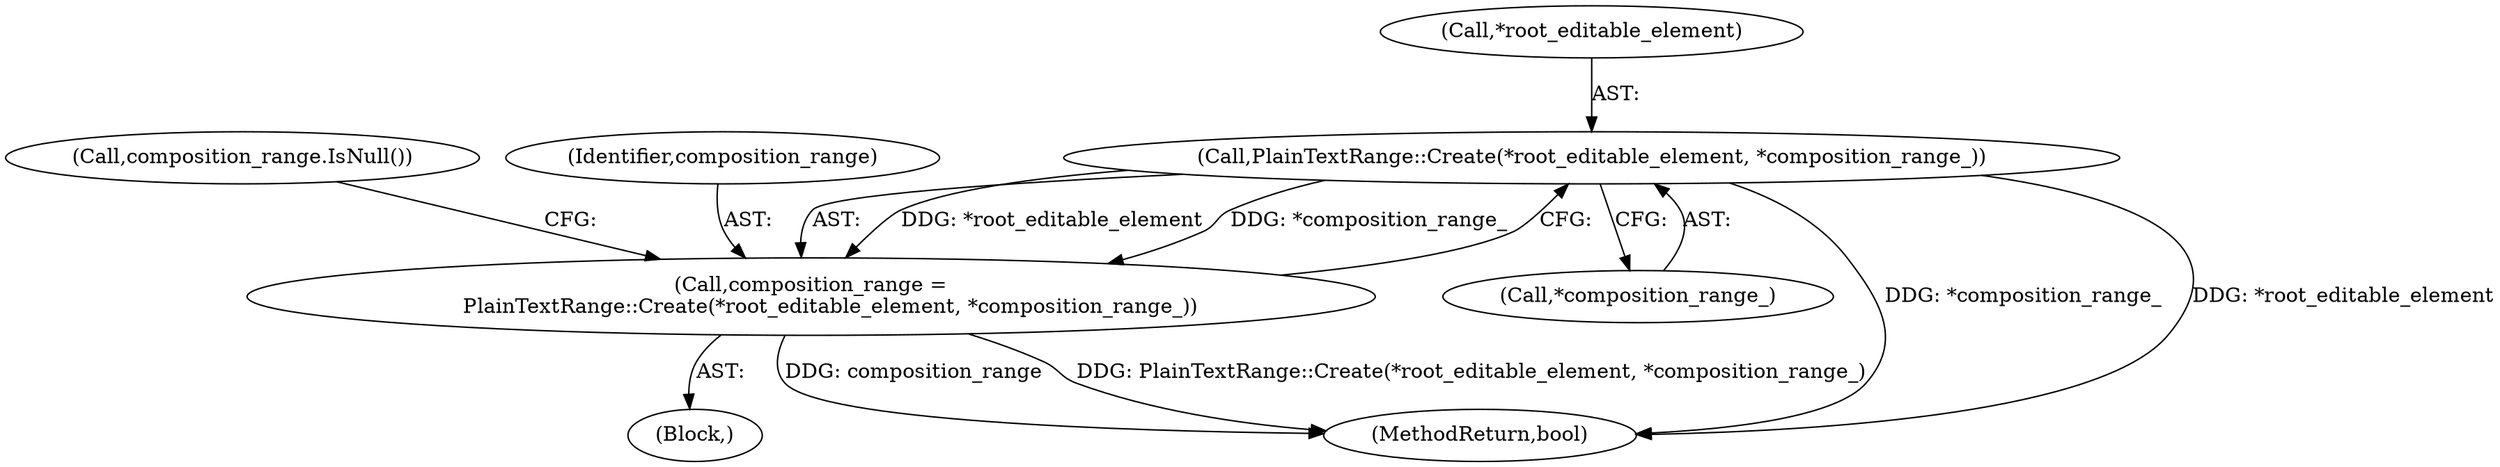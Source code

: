 digraph "0_Chrome_33827275411b33371e7bb750cce20f11de85002d_7@pointer" {
"1000173" [label="(Call,PlainTextRange::Create(*root_editable_element, *composition_range_))"];
"1000171" [label="(Call,composition_range =\n      PlainTextRange::Create(*root_editable_element, *composition_range_))"];
"1000102" [label="(Block,)"];
"1000176" [label="(Call,*composition_range_)"];
"1000201" [label="(MethodReturn,bool)"];
"1000179" [label="(Call,composition_range.IsNull())"];
"1000172" [label="(Identifier,composition_range)"];
"1000174" [label="(Call,*root_editable_element)"];
"1000171" [label="(Call,composition_range =\n      PlainTextRange::Create(*root_editable_element, *composition_range_))"];
"1000173" [label="(Call,PlainTextRange::Create(*root_editable_element, *composition_range_))"];
"1000173" -> "1000171"  [label="AST: "];
"1000173" -> "1000176"  [label="CFG: "];
"1000174" -> "1000173"  [label="AST: "];
"1000176" -> "1000173"  [label="AST: "];
"1000171" -> "1000173"  [label="CFG: "];
"1000173" -> "1000201"  [label="DDG: *composition_range_"];
"1000173" -> "1000201"  [label="DDG: *root_editable_element"];
"1000173" -> "1000171"  [label="DDG: *root_editable_element"];
"1000173" -> "1000171"  [label="DDG: *composition_range_"];
"1000171" -> "1000102"  [label="AST: "];
"1000172" -> "1000171"  [label="AST: "];
"1000179" -> "1000171"  [label="CFG: "];
"1000171" -> "1000201"  [label="DDG: composition_range"];
"1000171" -> "1000201"  [label="DDG: PlainTextRange::Create(*root_editable_element, *composition_range_)"];
}

